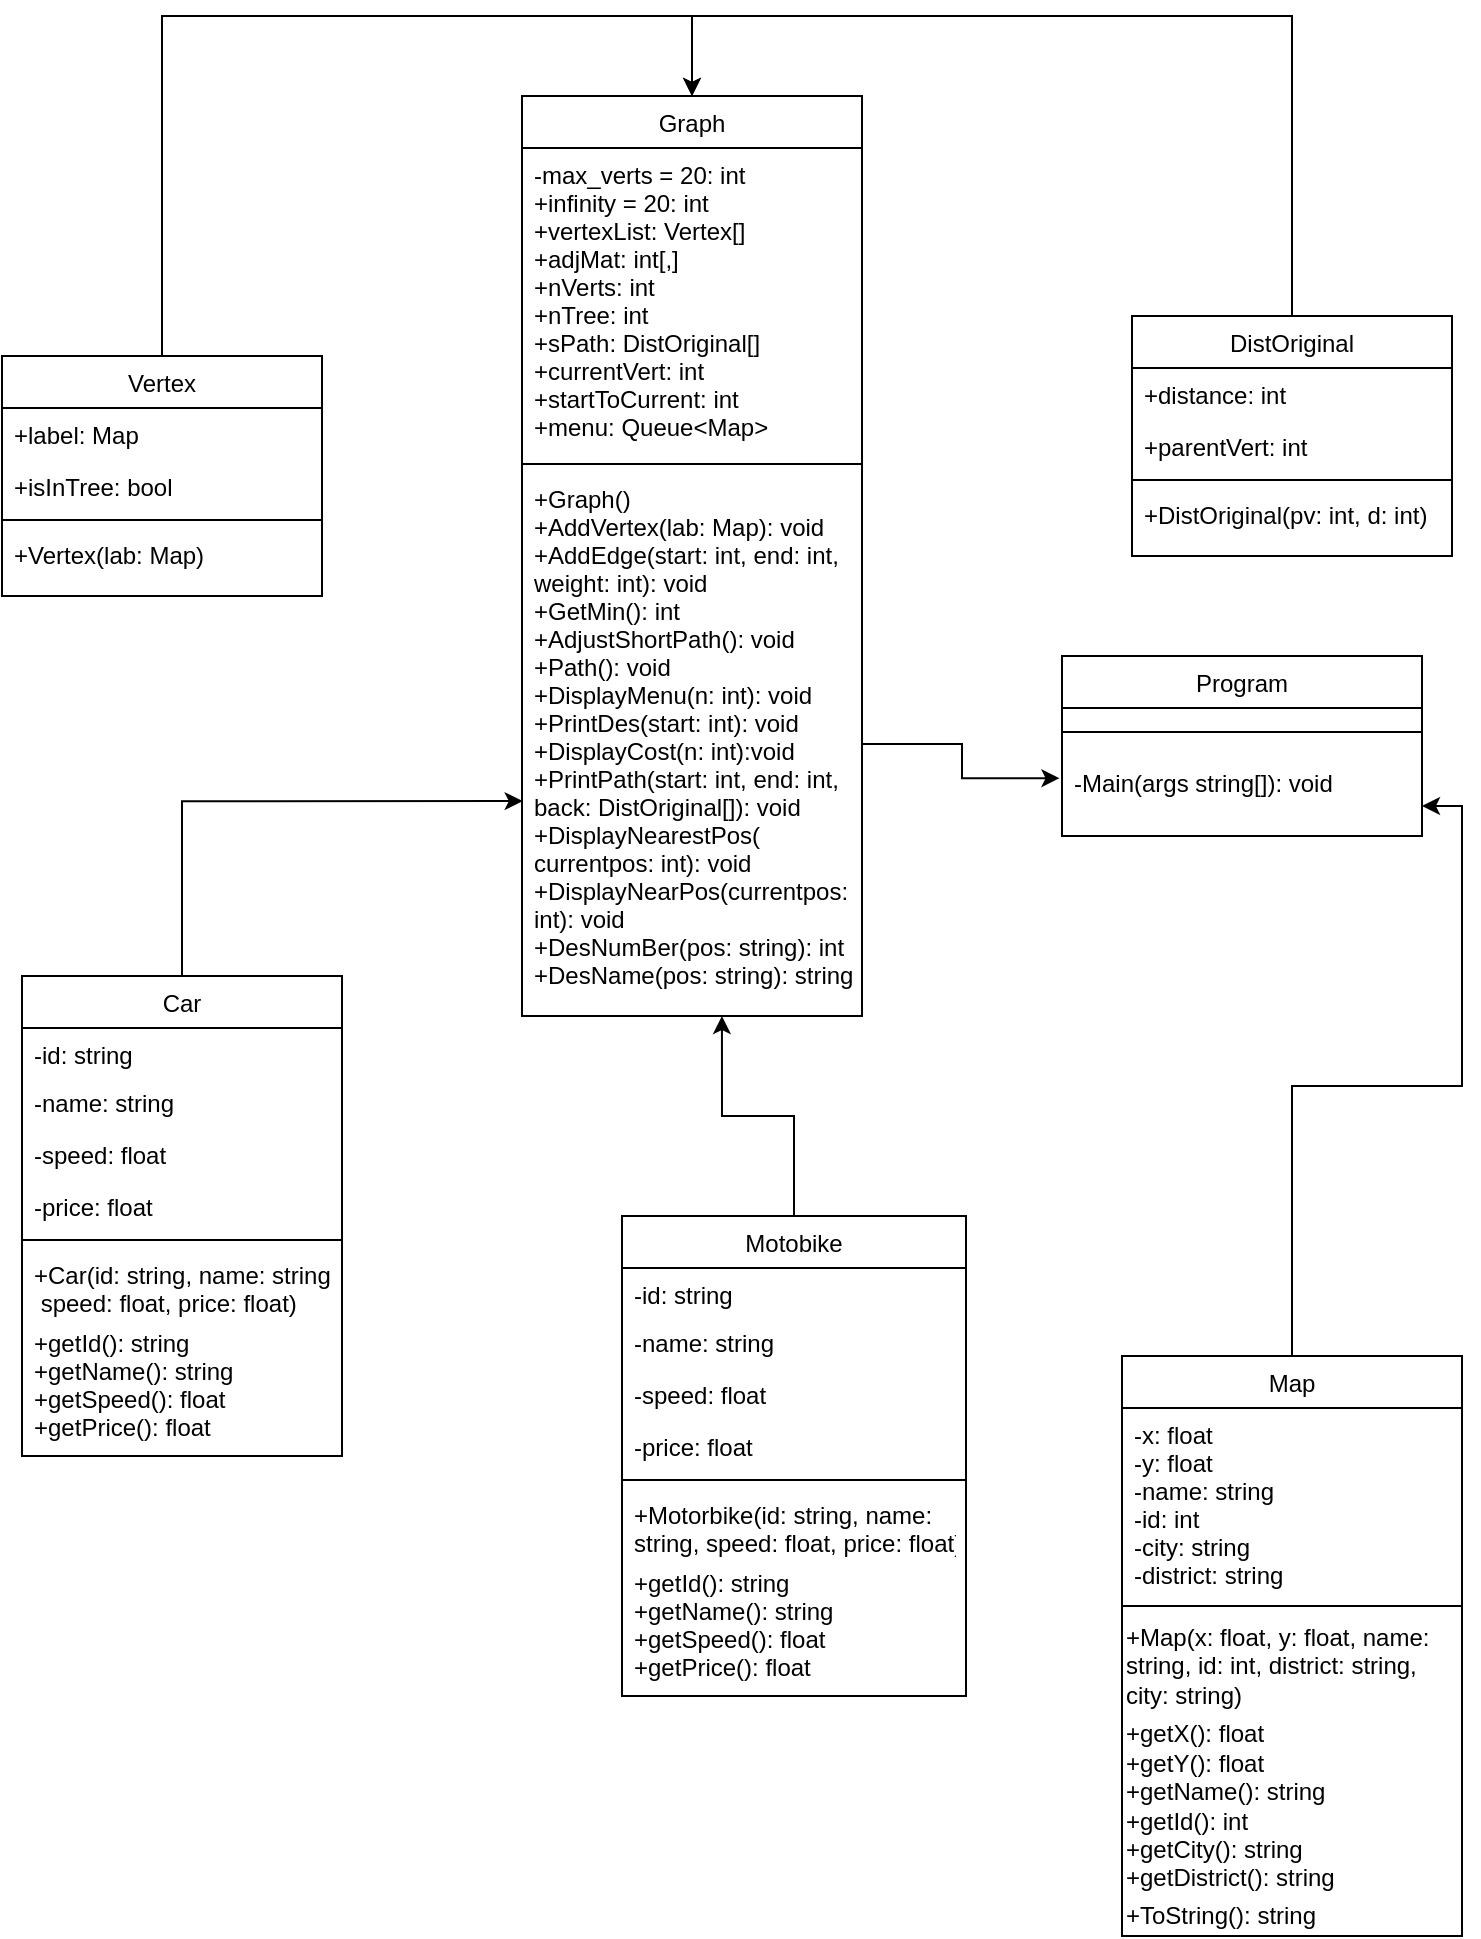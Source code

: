 <mxfile version="15.9.6" type="device"><diagram id="C5RBs43oDa-KdzZeNtuy" name="Page-1"><mxGraphModel dx="979" dy="575" grid="1" gridSize="10" guides="1" tooltips="1" connect="1" arrows="1" fold="1" page="1" pageScale="1" pageWidth="827" pageHeight="1169" math="0" shadow="0"><root><mxCell id="WIyWlLk6GJQsqaUBKTNV-0"/><mxCell id="WIyWlLk6GJQsqaUBKTNV-1" parent="WIyWlLk6GJQsqaUBKTNV-0"/><mxCell id="9A4HDq2jQtgMrbmPwBxh-12" style="edgeStyle=orthogonalEdgeStyle;rounded=0;orthogonalLoop=1;jettySize=auto;html=1;exitX=0.5;exitY=0;exitDx=0;exitDy=0;entryX=0.5;entryY=0;entryDx=0;entryDy=0;" parent="WIyWlLk6GJQsqaUBKTNV-1" source="zkfFHV4jXpPFQw0GAbJ--0" target="R0ciLbyaMcsTFP_Q45NM-7" edge="1"><mxGeometry relative="1" as="geometry"><mxPoint x="380" y="30" as="targetPoint"/><Array as="points"><mxPoint x="110" y="50"/><mxPoint x="375" y="50"/></Array></mxGeometry></mxCell><mxCell id="zkfFHV4jXpPFQw0GAbJ--0" value="Vertex" style="swimlane;fontStyle=0;align=center;verticalAlign=top;childLayout=stackLayout;horizontal=1;startSize=26;horizontalStack=0;resizeParent=1;resizeLast=0;collapsible=1;marginBottom=0;rounded=0;shadow=0;strokeWidth=1;" parent="WIyWlLk6GJQsqaUBKTNV-1" vertex="1"><mxGeometry x="30" y="220" width="160" height="120" as="geometry"><mxRectangle x="300" y="590" width="160" height="26" as="alternateBounds"/></mxGeometry></mxCell><mxCell id="zkfFHV4jXpPFQw0GAbJ--1" value="+label: Map" style="text;align=left;verticalAlign=top;spacingLeft=4;spacingRight=4;overflow=hidden;rotatable=0;points=[[0,0.5],[1,0.5]];portConstraint=eastwest;" parent="zkfFHV4jXpPFQw0GAbJ--0" vertex="1"><mxGeometry y="26" width="160" height="26" as="geometry"/></mxCell><mxCell id="zkfFHV4jXpPFQw0GAbJ--2" value="+isInTree: bool" style="text;align=left;verticalAlign=top;spacingLeft=4;spacingRight=4;overflow=hidden;rotatable=0;points=[[0,0.5],[1,0.5]];portConstraint=eastwest;rounded=0;shadow=0;html=0;" parent="zkfFHV4jXpPFQw0GAbJ--0" vertex="1"><mxGeometry y="52" width="160" height="26" as="geometry"/></mxCell><mxCell id="zkfFHV4jXpPFQw0GAbJ--4" value="" style="line;html=1;strokeWidth=1;align=left;verticalAlign=middle;spacingTop=-1;spacingLeft=3;spacingRight=3;rotatable=0;labelPosition=right;points=[];portConstraint=eastwest;" parent="zkfFHV4jXpPFQw0GAbJ--0" vertex="1"><mxGeometry y="78" width="160" height="8" as="geometry"/></mxCell><mxCell id="zkfFHV4jXpPFQw0GAbJ--5" value="+Vertex(lab: Map)" style="text;align=left;verticalAlign=top;spacingLeft=4;spacingRight=4;overflow=hidden;rotatable=0;points=[[0,0.5],[1,0.5]];portConstraint=eastwest;" parent="zkfFHV4jXpPFQw0GAbJ--0" vertex="1"><mxGeometry y="86" width="160" height="26" as="geometry"/></mxCell><mxCell id="9A4HDq2jQtgMrbmPwBxh-11" style="edgeStyle=orthogonalEdgeStyle;rounded=0;orthogonalLoop=1;jettySize=auto;html=1;exitX=0.5;exitY=0;exitDx=0;exitDy=0;entryX=0.5;entryY=0;entryDx=0;entryDy=0;" parent="WIyWlLk6GJQsqaUBKTNV-1" source="zkfFHV4jXpPFQw0GAbJ--6" target="R0ciLbyaMcsTFP_Q45NM-7" edge="1"><mxGeometry relative="1" as="geometry"><Array as="points"><mxPoint x="675" y="50"/><mxPoint x="375" y="50"/></Array></mxGeometry></mxCell><mxCell id="zkfFHV4jXpPFQw0GAbJ--6" value="DistOriginal" style="swimlane;fontStyle=0;align=center;verticalAlign=top;childLayout=stackLayout;horizontal=1;startSize=26;horizontalStack=0;resizeParent=1;resizeLast=0;collapsible=1;marginBottom=0;rounded=0;shadow=0;strokeWidth=1;" parent="WIyWlLk6GJQsqaUBKTNV-1" vertex="1"><mxGeometry x="595" y="200" width="160" height="120" as="geometry"><mxRectangle x="10" y="670" width="160" height="26" as="alternateBounds"/></mxGeometry></mxCell><mxCell id="zkfFHV4jXpPFQw0GAbJ--7" value="+distance: int" style="text;align=left;verticalAlign=top;spacingLeft=4;spacingRight=4;overflow=hidden;rotatable=0;points=[[0,0.5],[1,0.5]];portConstraint=eastwest;" parent="zkfFHV4jXpPFQw0GAbJ--6" vertex="1"><mxGeometry y="26" width="160" height="26" as="geometry"/></mxCell><mxCell id="zkfFHV4jXpPFQw0GAbJ--8" value="+parentVert: int" style="text;align=left;verticalAlign=top;spacingLeft=4;spacingRight=4;overflow=hidden;rotatable=0;points=[[0,0.5],[1,0.5]];portConstraint=eastwest;rounded=0;shadow=0;html=0;" parent="zkfFHV4jXpPFQw0GAbJ--6" vertex="1"><mxGeometry y="52" width="160" height="26" as="geometry"/></mxCell><mxCell id="zkfFHV4jXpPFQw0GAbJ--9" value="" style="line;html=1;strokeWidth=1;align=left;verticalAlign=middle;spacingTop=-1;spacingLeft=3;spacingRight=3;rotatable=0;labelPosition=right;points=[];portConstraint=eastwest;" parent="zkfFHV4jXpPFQw0GAbJ--6" vertex="1"><mxGeometry y="78" width="160" height="8" as="geometry"/></mxCell><mxCell id="zkfFHV4jXpPFQw0GAbJ--11" value="+DistOriginal(pv: int, d: int)" style="text;align=left;verticalAlign=top;spacingLeft=4;spacingRight=4;overflow=hidden;rotatable=0;points=[[0,0.5],[1,0.5]];portConstraint=eastwest;" parent="zkfFHV4jXpPFQw0GAbJ--6" vertex="1"><mxGeometry y="86" width="160" height="26" as="geometry"/></mxCell><mxCell id="9A4HDq2jQtgMrbmPwBxh-7" style="edgeStyle=orthogonalEdgeStyle;rounded=0;orthogonalLoop=1;jettySize=auto;html=1;exitX=0.5;exitY=0;exitDx=0;exitDy=0;entryX=1;entryY=0.833;entryDx=0;entryDy=0;entryPerimeter=0;" parent="WIyWlLk6GJQsqaUBKTNV-1" source="zkfFHV4jXpPFQw0GAbJ--13" target="9A4HDq2jQtgMrbmPwBxh-4" edge="1"><mxGeometry relative="1" as="geometry"><mxPoint x="675.333" y="240" as="targetPoint"/></mxGeometry></mxCell><mxCell id="zkfFHV4jXpPFQw0GAbJ--13" value="Map" style="swimlane;fontStyle=0;align=center;verticalAlign=top;childLayout=stackLayout;horizontal=1;startSize=26;horizontalStack=0;resizeParent=1;resizeLast=0;collapsible=1;marginBottom=0;rounded=0;shadow=0;strokeWidth=1;" parent="WIyWlLk6GJQsqaUBKTNV-1" vertex="1"><mxGeometry x="590" y="720" width="170" height="290" as="geometry"><mxRectangle x="620" y="424" width="170" height="26" as="alternateBounds"/></mxGeometry></mxCell><mxCell id="zkfFHV4jXpPFQw0GAbJ--14" value="-x: float&#10;-y: float&#10;-name: string&#10;-id: int&#10;-city: string&#10;-district: string" style="text;align=left;verticalAlign=top;spacingLeft=4;spacingRight=4;overflow=hidden;rotatable=0;points=[[0,0.5],[1,0.5]];portConstraint=eastwest;" parent="zkfFHV4jXpPFQw0GAbJ--13" vertex="1"><mxGeometry y="26" width="170" height="94" as="geometry"/></mxCell><mxCell id="zkfFHV4jXpPFQw0GAbJ--15" value="" style="line;html=1;strokeWidth=1;align=left;verticalAlign=middle;spacingTop=-1;spacingLeft=3;spacingRight=3;rotatable=0;labelPosition=right;points=[];portConstraint=eastwest;" parent="zkfFHV4jXpPFQw0GAbJ--13" vertex="1"><mxGeometry y="120" width="170" height="10" as="geometry"/></mxCell><mxCell id="R0ciLbyaMcsTFP_Q45NM-5" value="+Map(x: float, y: float, name:&lt;br&gt;&lt;div&gt;&lt;span&gt;string, id: int, district: string,&lt;/span&gt;&lt;/div&gt;&lt;div&gt;&lt;span&gt;city: string)&lt;/span&gt;&lt;/div&gt;" style="text;html=1;align=left;verticalAlign=middle;resizable=0;points=[];autosize=1;strokeColor=none;fillColor=none;fontFamily=Helvetica;" parent="zkfFHV4jXpPFQw0GAbJ--13" vertex="1"><mxGeometry y="130" width="170" height="50" as="geometry"/></mxCell><mxCell id="R0ciLbyaMcsTFP_Q45NM-3" value="+getX(): float&lt;br&gt;+getY(): float&lt;br&gt;+getName(): string&lt;br&gt;+getId(): int&lt;br&gt;+getCity(): string&lt;br&gt;+getDistrict(): string" style="text;html=1;align=left;verticalAlign=middle;resizable=0;points=[];autosize=1;strokeColor=none;fillColor=none;fontFamily=Helvetica;" parent="zkfFHV4jXpPFQw0GAbJ--13" vertex="1"><mxGeometry y="180" width="170" height="90" as="geometry"/></mxCell><mxCell id="R0ciLbyaMcsTFP_Q45NM-6" value="+ToString(): string" style="text;html=1;align=left;verticalAlign=middle;resizable=0;points=[];autosize=1;strokeColor=none;fillColor=none;fontFamily=Helvetica;" parent="zkfFHV4jXpPFQw0GAbJ--13" vertex="1"><mxGeometry y="270" width="170" height="20" as="geometry"/></mxCell><mxCell id="9A4HDq2jQtgMrbmPwBxh-8" style="edgeStyle=orthogonalEdgeStyle;rounded=0;orthogonalLoop=1;jettySize=auto;html=1;exitX=0.5;exitY=0;exitDx=0;exitDy=0;entryX=0.002;entryY=0.605;entryDx=0;entryDy=0;entryPerimeter=0;" parent="WIyWlLk6GJQsqaUBKTNV-1" source="zkfFHV4jXpPFQw0GAbJ--17" target="R0ciLbyaMcsTFP_Q45NM-11" edge="1"><mxGeometry relative="1" as="geometry"/></mxCell><mxCell id="zkfFHV4jXpPFQw0GAbJ--17" value="Car" style="swimlane;fontStyle=0;align=center;verticalAlign=top;childLayout=stackLayout;horizontal=1;startSize=26;horizontalStack=0;resizeParent=1;resizeLast=0;collapsible=1;marginBottom=0;rounded=0;shadow=0;strokeWidth=1;" parent="WIyWlLk6GJQsqaUBKTNV-1" vertex="1"><mxGeometry x="40" y="530" width="160" height="240" as="geometry"><mxRectangle x="140" y="450" width="160" height="26" as="alternateBounds"/></mxGeometry></mxCell><mxCell id="zkfFHV4jXpPFQw0GAbJ--18" value="-id: string" style="text;align=left;verticalAlign=top;spacingLeft=4;spacingRight=4;overflow=hidden;rotatable=0;points=[[0,0.5],[1,0.5]];portConstraint=eastwest;" parent="zkfFHV4jXpPFQw0GAbJ--17" vertex="1"><mxGeometry y="26" width="160" height="24" as="geometry"/></mxCell><mxCell id="zkfFHV4jXpPFQw0GAbJ--19" value="-name: string" style="text;align=left;verticalAlign=top;spacingLeft=4;spacingRight=4;overflow=hidden;rotatable=0;points=[[0,0.5],[1,0.5]];portConstraint=eastwest;rounded=0;shadow=0;html=0;" parent="zkfFHV4jXpPFQw0GAbJ--17" vertex="1"><mxGeometry y="50" width="160" height="26" as="geometry"/></mxCell><mxCell id="zkfFHV4jXpPFQw0GAbJ--20" value="-speed: float" style="text;align=left;verticalAlign=top;spacingLeft=4;spacingRight=4;overflow=hidden;rotatable=0;points=[[0,0.5],[1,0.5]];portConstraint=eastwest;rounded=0;shadow=0;html=0;" parent="zkfFHV4jXpPFQw0GAbJ--17" vertex="1"><mxGeometry y="76" width="160" height="26" as="geometry"/></mxCell><mxCell id="zkfFHV4jXpPFQw0GAbJ--21" value="-price: float" style="text;align=left;verticalAlign=top;spacingLeft=4;spacingRight=4;overflow=hidden;rotatable=0;points=[[0,0.5],[1,0.5]];portConstraint=eastwest;rounded=0;shadow=0;html=0;" parent="zkfFHV4jXpPFQw0GAbJ--17" vertex="1"><mxGeometry y="102" width="160" height="26" as="geometry"/></mxCell><mxCell id="zkfFHV4jXpPFQw0GAbJ--23" value="" style="line;html=1;strokeWidth=1;align=left;verticalAlign=middle;spacingTop=-1;spacingLeft=3;spacingRight=3;rotatable=0;labelPosition=right;points=[];portConstraint=eastwest;" parent="zkfFHV4jXpPFQw0GAbJ--17" vertex="1"><mxGeometry y="128" width="160" height="8" as="geometry"/></mxCell><mxCell id="zkfFHV4jXpPFQw0GAbJ--24" value="+Car(id: string, name: string,&#10; speed: float, price: float)&#10;" style="text;align=left;verticalAlign=top;spacingLeft=4;spacingRight=4;overflow=hidden;rotatable=0;points=[[0,0.5],[1,0.5]];portConstraint=eastwest;fontFamily=Helvetica;" parent="zkfFHV4jXpPFQw0GAbJ--17" vertex="1"><mxGeometry y="136" width="160" height="34" as="geometry"/></mxCell><mxCell id="R0ciLbyaMcsTFP_Q45NM-1" value="+getId(): string&#10;+getName(): string&#10;+getSpeed(): float&#10;+getPrice(): float" style="text;align=left;verticalAlign=top;spacingLeft=4;spacingRight=4;overflow=hidden;rotatable=0;points=[[0,0.5],[1,0.5]];portConstraint=eastwest;fontFamily=Helvetica;" parent="zkfFHV4jXpPFQw0GAbJ--17" vertex="1"><mxGeometry y="170" width="160" height="70" as="geometry"/></mxCell><mxCell id="R0ciLbyaMcsTFP_Q45NM-7" value="Graph" style="swimlane;fontStyle=0;align=center;verticalAlign=top;childLayout=stackLayout;horizontal=1;startSize=26;horizontalStack=0;resizeParent=1;resizeLast=0;collapsible=1;marginBottom=0;rounded=0;shadow=0;strokeWidth=1;" parent="WIyWlLk6GJQsqaUBKTNV-1" vertex="1"><mxGeometry x="290" y="90" width="170" height="460" as="geometry"><mxRectangle x="130" y="380" width="160" height="26" as="alternateBounds"/></mxGeometry></mxCell><mxCell id="R0ciLbyaMcsTFP_Q45NM-8" value="-max_verts = 20: int&#10;+infinity = 20: int&#10;+vertexList: Vertex[]&#10;+adjMat: int[,]&#10;+nVerts: int&#10;+nTree: int&#10;+sPath: DistOriginal[]&#10;+currentVert: int&#10;+startToCurrent: int&#10;+menu: Queue&lt;Map&gt;" style="text;align=left;verticalAlign=top;spacingLeft=4;spacingRight=4;overflow=hidden;rotatable=0;points=[[0,0.5],[1,0.5]];portConstraint=eastwest;" parent="R0ciLbyaMcsTFP_Q45NM-7" vertex="1"><mxGeometry y="26" width="170" height="154" as="geometry"/></mxCell><mxCell id="R0ciLbyaMcsTFP_Q45NM-10" value="" style="line;html=1;strokeWidth=1;align=left;verticalAlign=middle;spacingTop=-1;spacingLeft=3;spacingRight=3;rotatable=0;labelPosition=right;points=[];portConstraint=eastwest;" parent="R0ciLbyaMcsTFP_Q45NM-7" vertex="1"><mxGeometry y="180" width="170" height="8" as="geometry"/></mxCell><mxCell id="R0ciLbyaMcsTFP_Q45NM-11" value="+Graph()&#10;+AddVertex(lab: Map): void&#10;+AddEdge(start: int, end: int,&#10;weight: int): void&#10;+GetMin(): int&#10;+AdjustShortPath(): void&#10;+Path(): void&#10;+DisplayMenu(n: int): void&#10;+PrintDes(start: int): void&#10;+DisplayCost(n: int):void&#10;+PrintPath(start: int, end: int,&#10;back: DistOriginal[]): void&#10;+DisplayNearestPos(&#10;currentpos: int): void&#10;+DisplayNearPos(currentpos:&#10;int): void&#10;+DesNumBer(pos: string): int&#10;+DesName(pos: string): string" style="text;align=left;verticalAlign=top;spacingLeft=4;spacingRight=4;overflow=hidden;rotatable=0;points=[[0,0.5],[1,0.5]];portConstraint=eastwest;fontStyle=0" parent="R0ciLbyaMcsTFP_Q45NM-7" vertex="1"><mxGeometry y="188" width="170" height="272" as="geometry"/></mxCell><mxCell id="9A4HDq2jQtgMrbmPwBxh-15" style="edgeStyle=orthogonalEdgeStyle;rounded=0;orthogonalLoop=1;jettySize=auto;html=1;exitX=0.5;exitY=0;exitDx=0;exitDy=0;entryX=0.588;entryY=1;entryDx=0;entryDy=0;entryPerimeter=0;" parent="WIyWlLk6GJQsqaUBKTNV-1" source="R0ciLbyaMcsTFP_Q45NM-13" target="R0ciLbyaMcsTFP_Q45NM-11" edge="1"><mxGeometry relative="1" as="geometry"/></mxCell><mxCell id="R0ciLbyaMcsTFP_Q45NM-13" value="Motobike" style="swimlane;fontStyle=0;align=center;verticalAlign=top;childLayout=stackLayout;horizontal=1;startSize=26;horizontalStack=0;resizeParent=1;resizeLast=0;collapsible=1;marginBottom=0;rounded=0;shadow=0;strokeWidth=1;" parent="WIyWlLk6GJQsqaUBKTNV-1" vertex="1"><mxGeometry x="340" y="650" width="172" height="240" as="geometry"><mxRectangle x="440" y="460" width="160" height="26" as="alternateBounds"/></mxGeometry></mxCell><mxCell id="R0ciLbyaMcsTFP_Q45NM-14" value="-id: string" style="text;align=left;verticalAlign=top;spacingLeft=4;spacingRight=4;overflow=hidden;rotatable=0;points=[[0,0.5],[1,0.5]];portConstraint=eastwest;" parent="R0ciLbyaMcsTFP_Q45NM-13" vertex="1"><mxGeometry y="26" width="172" height="24" as="geometry"/></mxCell><mxCell id="R0ciLbyaMcsTFP_Q45NM-15" value="-name: string" style="text;align=left;verticalAlign=top;spacingLeft=4;spacingRight=4;overflow=hidden;rotatable=0;points=[[0,0.5],[1,0.5]];portConstraint=eastwest;rounded=0;shadow=0;html=0;" parent="R0ciLbyaMcsTFP_Q45NM-13" vertex="1"><mxGeometry y="50" width="172" height="26" as="geometry"/></mxCell><mxCell id="R0ciLbyaMcsTFP_Q45NM-16" value="-speed: float" style="text;align=left;verticalAlign=top;spacingLeft=4;spacingRight=4;overflow=hidden;rotatable=0;points=[[0,0.5],[1,0.5]];portConstraint=eastwest;rounded=0;shadow=0;html=0;" parent="R0ciLbyaMcsTFP_Q45NM-13" vertex="1"><mxGeometry y="76" width="172" height="26" as="geometry"/></mxCell><mxCell id="R0ciLbyaMcsTFP_Q45NM-17" value="-price: float" style="text;align=left;verticalAlign=top;spacingLeft=4;spacingRight=4;overflow=hidden;rotatable=0;points=[[0,0.5],[1,0.5]];portConstraint=eastwest;rounded=0;shadow=0;html=0;" parent="R0ciLbyaMcsTFP_Q45NM-13" vertex="1"><mxGeometry y="102" width="172" height="26" as="geometry"/></mxCell><mxCell id="R0ciLbyaMcsTFP_Q45NM-18" value="" style="line;html=1;strokeWidth=1;align=left;verticalAlign=middle;spacingTop=-1;spacingLeft=3;spacingRight=3;rotatable=0;labelPosition=right;points=[];portConstraint=eastwest;" parent="R0ciLbyaMcsTFP_Q45NM-13" vertex="1"><mxGeometry y="128" width="172" height="8" as="geometry"/></mxCell><mxCell id="R0ciLbyaMcsTFP_Q45NM-19" value="+Motorbike(id: string, name:&#10;string, speed: float, price: float)&#10;" style="text;align=left;verticalAlign=top;spacingLeft=4;spacingRight=4;overflow=hidden;rotatable=0;points=[[0,0.5],[1,0.5]];portConstraint=eastwest;fontFamily=Helvetica;" parent="R0ciLbyaMcsTFP_Q45NM-13" vertex="1"><mxGeometry y="136" width="172" height="34" as="geometry"/></mxCell><mxCell id="R0ciLbyaMcsTFP_Q45NM-20" value="+getId(): string&#10;+getName(): string&#10;+getSpeed(): float&#10;+getPrice(): float" style="text;align=left;verticalAlign=top;spacingLeft=4;spacingRight=4;overflow=hidden;rotatable=0;points=[[0,0.5],[1,0.5]];portConstraint=eastwest;fontFamily=Helvetica;" parent="R0ciLbyaMcsTFP_Q45NM-13" vertex="1"><mxGeometry y="170" width="172" height="70" as="geometry"/></mxCell><mxCell id="9A4HDq2jQtgMrbmPwBxh-0" value="Program" style="swimlane;fontStyle=0;align=center;verticalAlign=top;childLayout=stackLayout;horizontal=1;startSize=26;horizontalStack=0;resizeParent=1;resizeLast=0;collapsible=1;marginBottom=0;rounded=0;shadow=0;strokeWidth=1;" parent="WIyWlLk6GJQsqaUBKTNV-1" vertex="1"><mxGeometry x="560" y="370" width="180" height="90" as="geometry"><mxRectangle x="10" y="670" width="160" height="26" as="alternateBounds"/></mxGeometry></mxCell><mxCell id="9A4HDq2jQtgMrbmPwBxh-5" value="" style="line;html=1;strokeWidth=1;align=left;verticalAlign=middle;spacingTop=-1;spacingLeft=3;spacingRight=3;rotatable=0;labelPosition=right;points=[];portConstraint=eastwest;" parent="9A4HDq2jQtgMrbmPwBxh-0" vertex="1"><mxGeometry y="26" width="180" height="24" as="geometry"/></mxCell><mxCell id="9A4HDq2jQtgMrbmPwBxh-4" value="-Main(args string[]): void" style="text;align=left;verticalAlign=top;spacingLeft=4;spacingRight=4;overflow=hidden;rotatable=0;points=[[0,0.5],[1,0.5]];portConstraint=eastwest;" parent="9A4HDq2jQtgMrbmPwBxh-0" vertex="1"><mxGeometry y="50" width="180" height="30" as="geometry"/></mxCell><mxCell id="9A4HDq2jQtgMrbmPwBxh-14" style="edgeStyle=orthogonalEdgeStyle;rounded=0;orthogonalLoop=1;jettySize=auto;html=1;exitX=1;exitY=0.5;exitDx=0;exitDy=0;entryX=-0.007;entryY=0.37;entryDx=0;entryDy=0;entryPerimeter=0;" parent="WIyWlLk6GJQsqaUBKTNV-1" source="R0ciLbyaMcsTFP_Q45NM-11" target="9A4HDq2jQtgMrbmPwBxh-4" edge="1"><mxGeometry relative="1" as="geometry"/></mxCell></root></mxGraphModel></diagram></mxfile>